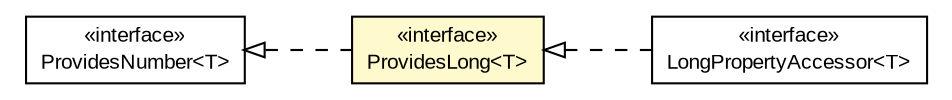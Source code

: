 #!/usr/local/bin/dot
#
# Class diagram 
# Generated by UMLGraph version R5_6-24-gf6e263 (http://www.umlgraph.org/)
#

digraph G {
	edge [fontname="arial",fontsize=10,labelfontname="arial",labelfontsize=10];
	node [fontname="arial",fontsize=10,shape=plaintext];
	nodesep=0.25;
	ranksep=0.5;
	rankdir=LR;
	// org.turbogwt.mvp.databind.client.property.ProvidesNumber<T>
	c1448 [label=<<table title="org.turbogwt.mvp.databind.client.property.ProvidesNumber" border="0" cellborder="1" cellspacing="0" cellpadding="2" port="p" href="./ProvidesNumber.html">
		<tr><td><table border="0" cellspacing="0" cellpadding="1">
<tr><td align="center" balign="center"> &#171;interface&#187; </td></tr>
<tr><td align="center" balign="center"> ProvidesNumber&lt;T&gt; </td></tr>
		</table></td></tr>
		</table>>, URL="./ProvidesNumber.html", fontname="arial", fontcolor="black", fontsize=10.0];
	// org.turbogwt.mvp.databind.client.property.ProvidesLong<T>
	c1449 [label=<<table title="org.turbogwt.mvp.databind.client.property.ProvidesLong" border="0" cellborder="1" cellspacing="0" cellpadding="2" port="p" bgcolor="lemonChiffon" href="./ProvidesLong.html">
		<tr><td><table border="0" cellspacing="0" cellpadding="1">
<tr><td align="center" balign="center"> &#171;interface&#187; </td></tr>
<tr><td align="center" balign="center"> ProvidesLong&lt;T&gt; </td></tr>
		</table></td></tr>
		</table>>, URL="./ProvidesLong.html", fontname="arial", fontcolor="black", fontsize=10.0];
	// org.turbogwt.mvp.databind.client.property.LongPropertyAccessor<T>
	c1457 [label=<<table title="org.turbogwt.mvp.databind.client.property.LongPropertyAccessor" border="0" cellborder="1" cellspacing="0" cellpadding="2" port="p" href="./LongPropertyAccessor.html">
		<tr><td><table border="0" cellspacing="0" cellpadding="1">
<tr><td align="center" balign="center"> &#171;interface&#187; </td></tr>
<tr><td align="center" balign="center"> LongPropertyAccessor&lt;T&gt; </td></tr>
		</table></td></tr>
		</table>>, URL="./LongPropertyAccessor.html", fontname="arial", fontcolor="black", fontsize=10.0];
	//org.turbogwt.mvp.databind.client.property.ProvidesLong<T> implements org.turbogwt.mvp.databind.client.property.ProvidesNumber<T>
	c1448:p -> c1449:p [dir=back,arrowtail=empty,style=dashed];
	//org.turbogwt.mvp.databind.client.property.LongPropertyAccessor<T> implements org.turbogwt.mvp.databind.client.property.ProvidesLong<T>
	c1449:p -> c1457:p [dir=back,arrowtail=empty,style=dashed];
}

